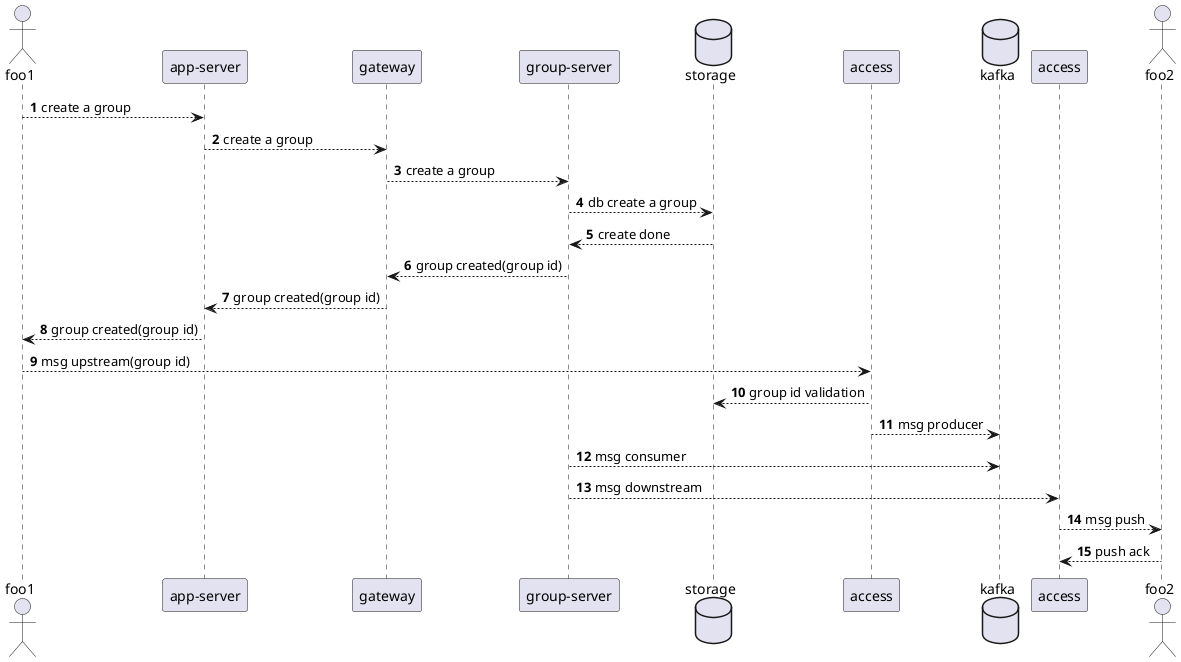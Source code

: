 @startuml

actor "foo1" as client1

participant "app-server" as app
participant "gateway"
participant "group-server" as group
database "storage" as db
participant "access" as access1
database "kafka"
participant "access" as access2
actor "foo2" as client2

autonumber
client1 --> app : create a group
app --> gateway: create a group
gateway --> group: create a group
group --> db: db create a group
db --> group: create done
group --> gateway: group created(group id)
gateway --> app: group created(group id)
app --> client1 : group created(group id)

client1 --> access1: msg upstream(group id)
access1 --> db: group id validation
access1 --> kafka: msg producer
group --> kafka: msg consumer
group --> access2: msg downstream
access2 --> client2: msg push
client2 --> access2: push ack
@enduml
